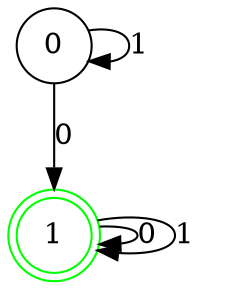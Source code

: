 digraph {
	node [color=black shape=circle]
	0
	node [color=green shape=doublecircle]
	1
	0 -> 1 [label=0]
	0 -> 0 [label=1]
	1 -> 1 [label=0]
	1 -> 1 [label=1]
}
